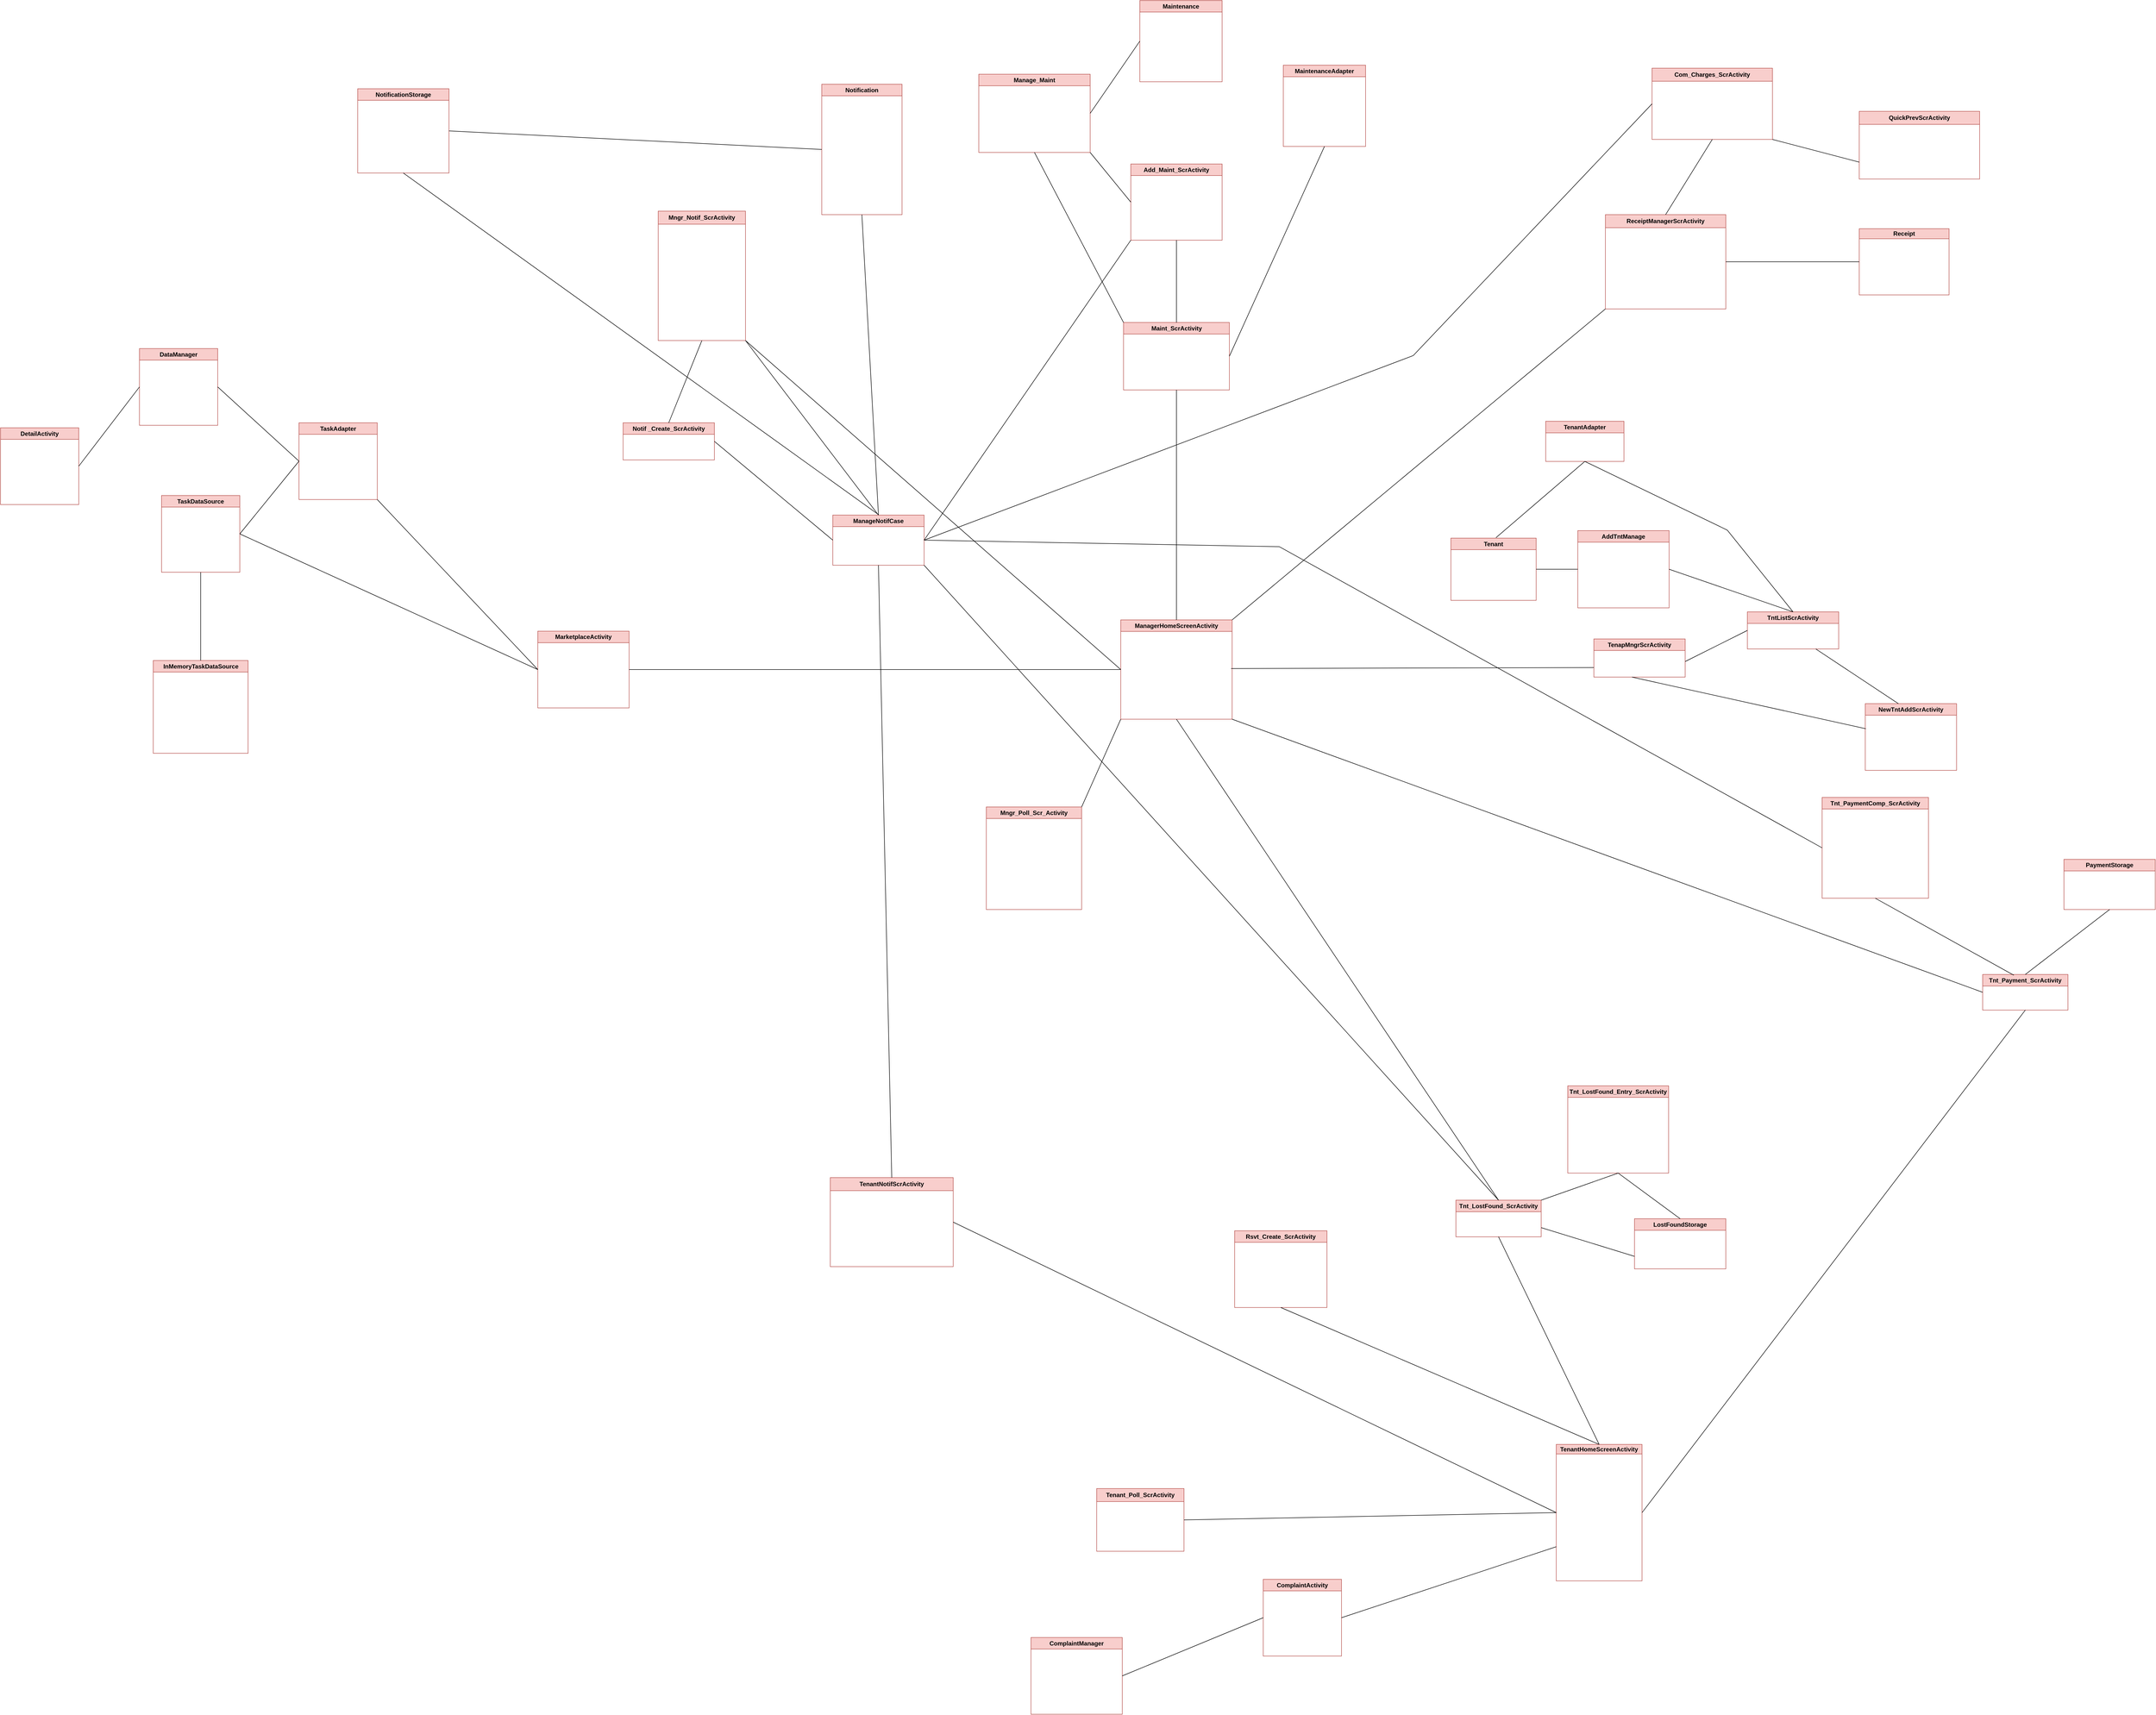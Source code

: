 <mxfile version="27.1.1">
  <diagram name="Page-1" id="aqvxyd7-O1CkS6ZY6KTF">
    <mxGraphModel dx="6286" dy="2994" grid="0" gridSize="10" guides="1" tooltips="1" connect="1" arrows="1" fold="1" page="0" pageScale="1" pageWidth="1169" pageHeight="827" math="0" shadow="0">
      <root>
        <mxCell id="0" />
        <mxCell id="1" parent="0" />
        <mxCell id="bxJik_AMvIZyw83LSy6p-10" value="&lt;b&gt;ManagerHomeScreenActivity&lt;/b&gt;" style="swimlane;whiteSpace=wrap;html=1;fillColor=#f8cecc;strokeColor=#b85450;startSize=23;" parent="1" vertex="1">
          <mxGeometry x="396" y="316" width="222" height="198" as="geometry" />
        </mxCell>
        <mxCell id="bxJik_AMvIZyw83LSy6p-19" value="TenapMngrScrActivity" style="swimlane;whiteSpace=wrap;html=1;fillColor=#f8cecc;strokeColor=#b85450;startSize=23;" parent="1" vertex="1">
          <mxGeometry x="1339" y="354" width="182" height="76" as="geometry" />
        </mxCell>
        <mxCell id="bxJik_AMvIZyw83LSy6p-22" value="" style="endArrow=none;html=1;rounded=0;entryX=0;entryY=0.75;entryDx=0;entryDy=0;exitX=1;exitY=0.5;exitDx=0;exitDy=0;" parent="1" target="bxJik_AMvIZyw83LSy6p-19" edge="1">
          <mxGeometry width="50" height="50" relative="1" as="geometry">
            <mxPoint x="616.0" y="413" as="sourcePoint" />
            <mxPoint x="897" y="352" as="targetPoint" />
          </mxGeometry>
        </mxCell>
        <mxCell id="bxJik_AMvIZyw83LSy6p-24" value="TntListScrActivity" style="swimlane;whiteSpace=wrap;html=1;fillColor=#f8cecc;strokeColor=#b85450;startSize=23;" parent="1" vertex="1">
          <mxGeometry x="1645" y="300" width="182" height="74" as="geometry" />
        </mxCell>
        <mxCell id="bxJik_AMvIZyw83LSy6p-27" value="AddTntManage" style="swimlane;whiteSpace=wrap;html=1;fillColor=#f8cecc;strokeColor=#b85450;startSize=23;" parent="1" vertex="1">
          <mxGeometry x="1307" y="138" width="182" height="154" as="geometry" />
        </mxCell>
        <mxCell id="bxJik_AMvIZyw83LSy6p-33" value="NewTntAddScrActivity" style="swimlane;whiteSpace=wrap;html=1;fillColor=#f8cecc;strokeColor=#b85450;startSize=23;" parent="1" vertex="1">
          <mxGeometry x="1880" y="483" width="182" height="133" as="geometry" />
        </mxCell>
        <mxCell id="bxJik_AMvIZyw83LSy6p-40" value="Tenant" style="swimlane;whiteSpace=wrap;html=1;startSize=23;fillColor=#f8cecc;strokeColor=#b85450;" parent="1" vertex="1">
          <mxGeometry x="1054" y="153" width="170" height="124" as="geometry">
            <mxRectangle x="200" y="320" width="120" height="30" as="alternateBounds" />
          </mxGeometry>
        </mxCell>
        <mxCell id="bxJik_AMvIZyw83LSy6p-60" value="Maint_ScrActivity" style="swimlane;whiteSpace=wrap;html=1;fillColor=#f8cecc;strokeColor=#b85450;startSize=23;" parent="1" vertex="1">
          <mxGeometry x="401.5" y="-277" width="211" height="134.5" as="geometry" />
        </mxCell>
        <mxCell id="bxJik_AMvIZyw83LSy6p-66" value="Add_Maint_ScrActivity" style="swimlane;whiteSpace=wrap;html=1;fillColor=#f8cecc;strokeColor=#b85450;startSize=23;" parent="1" vertex="1">
          <mxGeometry x="416" y="-593" width="182" height="152" as="geometry" />
        </mxCell>
        <mxCell id="bxJik_AMvIZyw83LSy6p-72" value="Notification" style="swimlane;whiteSpace=wrap;html=1;fillColor=#f8cecc;strokeColor=#b85450;" parent="1" vertex="1">
          <mxGeometry x="-200" y="-752" width="160" height="260" as="geometry" />
        </mxCell>
        <mxCell id="bxJik_AMvIZyw83LSy6p-81" value="Maintenance" style="swimlane;whiteSpace=wrap;html=1;fillColor=#f8cecc;strokeColor=#b85450;" parent="1" vertex="1">
          <mxGeometry x="434" y="-919" width="164" height="162" as="geometry" />
        </mxCell>
        <mxCell id="bxJik_AMvIZyw83LSy6p-90" value="Manage_Maint" style="swimlane;whiteSpace=wrap;html=1;fillColor=#f8cecc;strokeColor=#b85450;startSize=23;" parent="1" vertex="1">
          <mxGeometry x="113" y="-772" width="222" height="156" as="geometry" />
        </mxCell>
        <mxCell id="bxJik_AMvIZyw83LSy6p-106" value="&lt;b&gt;Mngr_Notif_ScrActivity&lt;/b&gt;" style="swimlane;fontStyle=0;childLayout=stackLayout;horizontal=1;startSize=26;fillColor=#f8cecc;horizontalStack=0;resizeParent=1;resizeParentMax=0;resizeLast=0;collapsible=1;marginBottom=0;whiteSpace=wrap;html=1;strokeColor=#b85450;" parent="1" vertex="1">
          <mxGeometry x="-526" y="-499" width="174" height="258" as="geometry" />
        </mxCell>
        <mxCell id="bxJik_AMvIZyw83LSy6p-115" value="&lt;span style=&quot;text-wrap-mode: nowrap;&quot;&gt;Notif _Create_ScrActivity&lt;/span&gt;" style="swimlane;whiteSpace=wrap;html=1;fillColor=#f8cecc;strokeColor=#b85450;startSize=23;" parent="1" vertex="1">
          <mxGeometry x="-596" y="-77" width="182" height="74" as="geometry" />
        </mxCell>
        <mxCell id="bxJik_AMvIZyw83LSy6p-121" value="ManageNotifCase" style="swimlane;whiteSpace=wrap;html=1;fillColor=#f8cecc;strokeColor=#b85450;startSize=23;" parent="1" vertex="1">
          <mxGeometry x="-178" y="107" width="182" height="100" as="geometry" />
        </mxCell>
        <mxCell id="bxJik_AMvIZyw83LSy6p-132" value="TenantHomeScreenActivity" style="swimlane;whiteSpace=wrap;html=1;startSize=19;fillColor=#f8cecc;strokeColor=#b85450;" parent="1" vertex="1">
          <mxGeometry x="1264" y="1960" width="171" height="272" as="geometry">
            <mxRectangle x="200" y="320" width="120" height="30" as="alternateBounds" />
          </mxGeometry>
        </mxCell>
        <mxCell id="bxJik_AMvIZyw83LSy6p-168" value="&lt;span style=&quot;font-weight: 700;&quot;&gt;ReceiptManagerScrActivity&lt;/span&gt;" style="swimlane;fontStyle=0;childLayout=stackLayout;horizontal=1;startSize=26;fillColor=#f8cecc;horizontalStack=0;resizeParent=1;resizeParentMax=0;resizeLast=0;collapsible=1;marginBottom=0;whiteSpace=wrap;html=1;strokeColor=#b85450;" parent="1" vertex="1">
          <mxGeometry x="1362" y="-492" width="240" height="188" as="geometry" />
        </mxCell>
        <mxCell id="bxJik_AMvIZyw83LSy6p-178" value="Receipt" style="swimlane;whiteSpace=wrap;html=1;startSize=20;fillColor=#f8cecc;strokeColor=#b85450;" parent="1" vertex="1">
          <mxGeometry x="1868" y="-464" width="179" height="132" as="geometry" />
        </mxCell>
        <mxCell id="bxJik_AMvIZyw83LSy6p-187" value="&lt;span style=&quot;font-weight: 700;&quot;&gt;QuickPrevScrActivity&lt;/span&gt;" style="swimlane;fontStyle=0;childLayout=stackLayout;horizontal=1;startSize=26;fillColor=#f8cecc;horizontalStack=0;resizeParent=1;resizeParentMax=0;resizeLast=0;collapsible=1;marginBottom=0;whiteSpace=wrap;html=1;strokeColor=#b85450;" parent="1" vertex="1">
          <mxGeometry x="1868" y="-698" width="240" height="135" as="geometry" />
        </mxCell>
        <mxCell id="bxJik_AMvIZyw83LSy6p-222" value="Mngr_Poll_Scr_Activity" style="swimlane;whiteSpace=wrap;html=1;fillColor=#f8cecc;strokeColor=#b85450;startSize=23;" parent="1" vertex="1">
          <mxGeometry x="128" y="689" width="190" height="204.5" as="geometry" />
        </mxCell>
        <mxCell id="bxJik_AMvIZyw83LSy6p-240" value="&lt;span style=&quot;font-weight: 700;&quot;&gt;Tenant_Poll_ScrActivity&lt;/span&gt;" style="swimlane;fontStyle=0;childLayout=stackLayout;horizontal=1;startSize=26;fillColor=#f8cecc;horizontalStack=0;resizeParent=1;resizeParentMax=0;resizeLast=0;collapsible=1;marginBottom=0;whiteSpace=wrap;html=1;strokeColor=#b85450;" parent="1" vertex="1">
          <mxGeometry x="348" y="2048" width="174" height="125" as="geometry" />
        </mxCell>
        <mxCell id="LjfHdc1YlkoJMl0Ztrk5-16" value="Tnt_Payment_ScrActivity" style="swimlane;whiteSpace=wrap;html=1;startSize=23;fillColor=#f8cecc;strokeColor=#b85450;" parent="1" vertex="1">
          <mxGeometry x="2114" y="1023" width="170" height="71" as="geometry">
            <mxRectangle x="200" y="320" width="120" height="30" as="alternateBounds" />
          </mxGeometry>
        </mxCell>
        <mxCell id="LjfHdc1YlkoJMl0Ztrk5-20" value="Tnt_PaymentComp_ScrActivity" style="swimlane;whiteSpace=wrap;html=1;startSize=23;fillColor=#f8cecc;strokeColor=#b85450;" parent="1" vertex="1">
          <mxGeometry x="1794" y="670" width="212" height="201" as="geometry">
            <mxRectangle x="200" y="320" width="120" height="30" as="alternateBounds" />
          </mxGeometry>
        </mxCell>
        <mxCell id="LjfHdc1YlkoJMl0Ztrk5-46" value="LostFoundStorage" style="swimlane;whiteSpace=wrap;html=1;fillColor=#f8cecc;strokeColor=#b85450;startSize=23;" parent="1" vertex="1">
          <mxGeometry x="1420" y="1510" width="182" height="100" as="geometry" />
        </mxCell>
        <mxCell id="LjfHdc1YlkoJMl0Ztrk5-50" value="Tnt_LostFound_ScrActivity" style="swimlane;whiteSpace=wrap;html=1;startSize=23;fillColor=#f8cecc;strokeColor=#b85450;" parent="1" vertex="1">
          <mxGeometry x="1064" y="1473" width="170" height="73" as="geometry">
            <mxRectangle x="200" y="320" width="120" height="30" as="alternateBounds" />
          </mxGeometry>
        </mxCell>
        <mxCell id="LjfHdc1YlkoJMl0Ztrk5-58" value="Tnt_LostFound_Entry_ScrActivity" style="swimlane;whiteSpace=wrap;html=1;startSize=23;fillColor=#f8cecc;strokeColor=#b85450;" parent="1" vertex="1">
          <mxGeometry x="1287" y="1245" width="201" height="174" as="geometry">
            <mxRectangle x="200" y="320" width="120" height="30" as="alternateBounds" />
          </mxGeometry>
        </mxCell>
        <mxCell id="LjfHdc1YlkoJMl0Ztrk5-65" value="&lt;span style=&quot;font-weight: 700;&quot;&gt;TenantNotifScrActivity&lt;/span&gt;" style="swimlane;fontStyle=0;childLayout=stackLayout;horizontal=1;startSize=26;fillColor=#f8cecc;horizontalStack=0;resizeParent=1;resizeParentMax=0;resizeLast=0;collapsible=1;marginBottom=0;whiteSpace=wrap;html=1;strokeColor=#b85450;" parent="1" vertex="1">
          <mxGeometry x="-183" y="1428" width="245" height="177.5" as="geometry" />
        </mxCell>
        <mxCell id="NVW0uVliGqmmICWcTdfu-1" value="MarketplaceActivity" style="swimlane;whiteSpace=wrap;html=1;fillColor=#f8cecc;strokeColor=#b85450;startSize=23;" parent="1" vertex="1">
          <mxGeometry x="-766" y="338.5" width="182" height="153" as="geometry" />
        </mxCell>
        <mxCell id="NVW0uVliGqmmICWcTdfu-38" value="ComplaintManager" style="swimlane;whiteSpace=wrap;html=1;fillColor=#f8cecc;strokeColor=#b85450;startSize=23;" parent="1" vertex="1">
          <mxGeometry x="217" y="2345" width="182" height="153" as="geometry" />
        </mxCell>
        <mxCell id="NVW0uVliGqmmICWcTdfu-45" value="ComplaintActivity" style="swimlane;whiteSpace=wrap;html=1;fillColor=#f8cecc;strokeColor=#b85450;startSize=23;" parent="1" vertex="1">
          <mxGeometry x="680" y="2229" width="156" height="153" as="geometry" />
        </mxCell>
        <mxCell id="gV6kvEUwYLSd840_cWbj-10" value="DataManager" style="swimlane;whiteSpace=wrap;html=1;fillColor=#f8cecc;strokeColor=#b85450;startSize=23;" vertex="1" parent="1">
          <mxGeometry x="-1560" y="-225" width="156" height="153" as="geometry" />
        </mxCell>
        <mxCell id="gV6kvEUwYLSd840_cWbj-11" value="DetailActivity" style="swimlane;whiteSpace=wrap;html=1;fillColor=#f8cecc;strokeColor=#b85450;startSize=23;" vertex="1" parent="1">
          <mxGeometry x="-1837" y="-67" width="156" height="153" as="geometry" />
        </mxCell>
        <mxCell id="gV6kvEUwYLSd840_cWbj-12" value="InMemoryTaskDataSource" style="swimlane;whiteSpace=wrap;html=1;fillColor=#f8cecc;strokeColor=#b85450;startSize=23;" vertex="1" parent="1">
          <mxGeometry x="-1532.5" y="397" width="189" height="185" as="geometry" />
        </mxCell>
        <mxCell id="gV6kvEUwYLSd840_cWbj-14" value="MaintenanceAdapter" style="swimlane;whiteSpace=wrap;html=1;fillColor=#f8cecc;strokeColor=#b85450;" vertex="1" parent="1">
          <mxGeometry x="720" y="-790" width="164" height="162" as="geometry" />
        </mxCell>
        <mxCell id="gV6kvEUwYLSd840_cWbj-16" value="NotificationStorage" style="swimlane;whiteSpace=wrap;html=1;fillColor=#f8cecc;strokeColor=#b85450;startSize=23;" vertex="1" parent="1">
          <mxGeometry x="-1125" y="-743" width="182" height="168" as="geometry" />
        </mxCell>
        <mxCell id="gV6kvEUwYLSd840_cWbj-17" value="PaymentStorage" style="swimlane;whiteSpace=wrap;html=1;fillColor=#f8cecc;strokeColor=#b85450;startSize=23;" vertex="1" parent="1">
          <mxGeometry x="2276" y="793.5" width="182" height="100" as="geometry" />
        </mxCell>
        <mxCell id="gV6kvEUwYLSd840_cWbj-18" value="TaskAdapter" style="swimlane;whiteSpace=wrap;html=1;fillColor=#f8cecc;strokeColor=#b85450;startSize=23;" vertex="1" parent="1">
          <mxGeometry x="-1242" y="-77" width="156" height="153" as="geometry" />
        </mxCell>
        <mxCell id="gV6kvEUwYLSd840_cWbj-20" value="TaskDataSource" style="swimlane;whiteSpace=wrap;html=1;fillColor=#f8cecc;strokeColor=#b85450;startSize=23;" vertex="1" parent="1">
          <mxGeometry x="-1516" y="68" width="156" height="153" as="geometry" />
        </mxCell>
        <mxCell id="gV6kvEUwYLSd840_cWbj-21" value="TenantAdapter" style="swimlane;whiteSpace=wrap;html=1;fillColor=#f8cecc;strokeColor=#b85450;startSize=23;" vertex="1" parent="1">
          <mxGeometry x="1243" y="-80" width="156" height="80" as="geometry" />
        </mxCell>
        <mxCell id="gV6kvEUwYLSd840_cWbj-30" value="&lt;span style=&quot;font-weight: 700;&quot;&gt;Com_Charges_ScrActivity&lt;/span&gt;" style="swimlane;fontStyle=0;childLayout=stackLayout;horizontal=1;startSize=26;fillColor=#f8cecc;horizontalStack=0;resizeParent=1;resizeParentMax=0;resizeLast=0;collapsible=1;marginBottom=0;whiteSpace=wrap;html=1;strokeColor=#b85450;" vertex="1" parent="1">
          <mxGeometry x="1455" y="-784" width="240" height="142" as="geometry" />
        </mxCell>
        <mxCell id="gV6kvEUwYLSd840_cWbj-32" value="" style="endArrow=none;html=1;rounded=0;entryX=0;entryY=0.5;entryDx=0;entryDy=0;" edge="1" parent="1" target="bxJik_AMvIZyw83LSy6p-24">
          <mxGeometry width="50" height="50" relative="1" as="geometry">
            <mxPoint x="1521" y="399" as="sourcePoint" />
            <mxPoint x="1662" y="399" as="targetPoint" />
          </mxGeometry>
        </mxCell>
        <mxCell id="gV6kvEUwYLSd840_cWbj-34" value="" style="endArrow=none;html=1;rounded=0;" edge="1" parent="1">
          <mxGeometry width="50" height="50" relative="1" as="geometry">
            <mxPoint x="1415" y="430" as="sourcePoint" />
            <mxPoint x="1881" y="533" as="targetPoint" />
          </mxGeometry>
        </mxCell>
        <mxCell id="gV6kvEUwYLSd840_cWbj-35" value="" style="endArrow=none;html=1;rounded=0;entryX=0.75;entryY=1;entryDx=0;entryDy=0;" edge="1" parent="1" target="bxJik_AMvIZyw83LSy6p-24">
          <mxGeometry width="50" height="50" relative="1" as="geometry">
            <mxPoint x="1946" y="483" as="sourcePoint" />
            <mxPoint x="2070" y="421" as="targetPoint" />
          </mxGeometry>
        </mxCell>
        <mxCell id="gV6kvEUwYLSd840_cWbj-38" value="" style="endArrow=none;html=1;rounded=0;entryX=0;entryY=0.5;entryDx=0;entryDy=0;exitX=1;exitY=0.5;exitDx=0;exitDy=0;" edge="1" parent="1" source="bxJik_AMvIZyw83LSy6p-40" target="bxJik_AMvIZyw83LSy6p-27">
          <mxGeometry width="50" height="50" relative="1" as="geometry">
            <mxPoint x="1131" y="212" as="sourcePoint" />
            <mxPoint x="1259" y="162" as="targetPoint" />
          </mxGeometry>
        </mxCell>
        <mxCell id="gV6kvEUwYLSd840_cWbj-39" value="" style="endArrow=none;html=1;rounded=0;entryX=0.5;entryY=0;entryDx=0;entryDy=0;exitX=1;exitY=0.5;exitDx=0;exitDy=0;" edge="1" parent="1" source="bxJik_AMvIZyw83LSy6p-27" target="bxJik_AMvIZyw83LSy6p-24">
          <mxGeometry width="50" height="50" relative="1" as="geometry">
            <mxPoint x="1523" y="289" as="sourcePoint" />
            <mxPoint x="1692" y="289" as="targetPoint" />
          </mxGeometry>
        </mxCell>
        <mxCell id="gV6kvEUwYLSd840_cWbj-40" value="" style="endArrow=none;html=1;rounded=0;entryX=0.5;entryY=1;entryDx=0;entryDy=0;exitX=0.5;exitY=0;exitDx=0;exitDy=0;" edge="1" parent="1" source="LjfHdc1YlkoJMl0Ztrk5-50" target="bxJik_AMvIZyw83LSy6p-10">
          <mxGeometry width="50" height="50" relative="1" as="geometry">
            <mxPoint x="655" y="663" as="sourcePoint" />
            <mxPoint x="936.0" y="602" as="targetPoint" />
          </mxGeometry>
        </mxCell>
        <mxCell id="gV6kvEUwYLSd840_cWbj-41" value="" style="endArrow=none;html=1;rounded=0;entryX=0.5;entryY=1;entryDx=0;entryDy=0;exitX=1;exitY=0;exitDx=0;exitDy=0;" edge="1" parent="1" source="LjfHdc1YlkoJMl0Ztrk5-50" target="LjfHdc1YlkoJMl0Ztrk5-58">
          <mxGeometry width="50" height="50" relative="1" as="geometry">
            <mxPoint x="1478" y="1981" as="sourcePoint" />
            <mxPoint x="1206" y="1435" as="targetPoint" />
          </mxGeometry>
        </mxCell>
        <mxCell id="gV6kvEUwYLSd840_cWbj-42" value="" style="endArrow=none;html=1;rounded=0;entryX=0.5;entryY=1;entryDx=0;entryDy=0;exitX=0.5;exitY=0;exitDx=0;exitDy=0;" edge="1" parent="1" source="LjfHdc1YlkoJMl0Ztrk5-46" target="LjfHdc1YlkoJMl0Ztrk5-58">
          <mxGeometry width="50" height="50" relative="1" as="geometry">
            <mxPoint x="1371" y="1518" as="sourcePoint" />
            <mxPoint x="1525" y="1464" as="targetPoint" />
          </mxGeometry>
        </mxCell>
        <mxCell id="gV6kvEUwYLSd840_cWbj-43" value="" style="endArrow=none;html=1;rounded=0;entryX=0;entryY=0.75;entryDx=0;entryDy=0;exitX=1;exitY=0.75;exitDx=0;exitDy=0;" edge="1" parent="1" source="LjfHdc1YlkoJMl0Ztrk5-50" target="LjfHdc1YlkoJMl0Ztrk5-46">
          <mxGeometry width="50" height="50" relative="1" as="geometry">
            <mxPoint x="1296" y="1604" as="sourcePoint" />
            <mxPoint x="1450" y="1550" as="targetPoint" />
          </mxGeometry>
        </mxCell>
        <mxCell id="gV6kvEUwYLSd840_cWbj-45" value="" style="endArrow=none;html=1;rounded=0;entryX=0.5;entryY=1;entryDx=0;entryDy=0;exitX=0.5;exitY=0;exitDx=0;exitDy=0;" edge="1" parent="1" source="bxJik_AMvIZyw83LSy6p-10" target="bxJik_AMvIZyw83LSy6p-60">
          <mxGeometry width="50" height="50" relative="1" as="geometry">
            <mxPoint x="-214" y="-18" as="sourcePoint" />
            <mxPoint x="67.0" y="-79" as="targetPoint" />
          </mxGeometry>
        </mxCell>
        <mxCell id="gV6kvEUwYLSd840_cWbj-46" value="" style="endArrow=none;html=1;rounded=0;entryX=0.5;entryY=1;entryDx=0;entryDy=0;exitX=0.5;exitY=0;exitDx=0;exitDy=0;" edge="1" parent="1" source="bxJik_AMvIZyw83LSy6p-60" target="bxJik_AMvIZyw83LSy6p-66">
          <mxGeometry width="50" height="50" relative="1" as="geometry">
            <mxPoint x="528" y="-262" as="sourcePoint" />
            <mxPoint x="809.0" y="-323" as="targetPoint" />
          </mxGeometry>
        </mxCell>
        <mxCell id="gV6kvEUwYLSd840_cWbj-49" value="" style="endArrow=none;html=1;rounded=0;entryX=0;entryY=0.5;entryDx=0;entryDy=0;exitX=1;exitY=0.5;exitDx=0;exitDy=0;" edge="1" parent="1" source="bxJik_AMvIZyw83LSy6p-90" target="bxJik_AMvIZyw83LSy6p-81">
          <mxGeometry width="50" height="50" relative="1" as="geometry">
            <mxPoint x="58" y="-837" as="sourcePoint" />
            <mxPoint x="339.0" y="-898" as="targetPoint" />
          </mxGeometry>
        </mxCell>
        <mxCell id="gV6kvEUwYLSd840_cWbj-50" value="" style="endArrow=none;html=1;rounded=0;entryX=0.5;entryY=1;entryDx=0;entryDy=0;exitX=1;exitY=0.5;exitDx=0;exitDy=0;" edge="1" parent="1" source="bxJik_AMvIZyw83LSy6p-60" target="gV6kvEUwYLSd840_cWbj-14">
          <mxGeometry width="50" height="50" relative="1" as="geometry">
            <mxPoint x="662" y="-319" as="sourcePoint" />
            <mxPoint x="761" y="-463" as="targetPoint" />
          </mxGeometry>
        </mxCell>
        <mxCell id="gV6kvEUwYLSd840_cWbj-51" value="" style="endArrow=none;html=1;rounded=0;entryX=0.5;entryY=1;entryDx=0;entryDy=0;exitX=0;exitY=0;exitDx=0;exitDy=0;" edge="1" parent="1" source="bxJik_AMvIZyw83LSy6p-60" target="bxJik_AMvIZyw83LSy6p-90">
          <mxGeometry width="50" height="50" relative="1" as="geometry">
            <mxPoint x="478" y="-381" as="sourcePoint" />
            <mxPoint x="577" y="-525" as="targetPoint" />
          </mxGeometry>
        </mxCell>
        <mxCell id="gV6kvEUwYLSd840_cWbj-52" value="" style="endArrow=none;html=1;rounded=0;entryX=1;entryY=1;entryDx=0;entryDy=0;exitX=0;exitY=0.5;exitDx=0;exitDy=0;" edge="1" parent="1" source="bxJik_AMvIZyw83LSy6p-66" target="bxJik_AMvIZyw83LSy6p-90">
          <mxGeometry width="50" height="50" relative="1" as="geometry">
            <mxPoint x="373" y="-594" as="sourcePoint" />
            <mxPoint x="472" y="-738" as="targetPoint" />
          </mxGeometry>
        </mxCell>
        <mxCell id="gV6kvEUwYLSd840_cWbj-54" value="" style="endArrow=none;html=1;rounded=0;entryX=0;entryY=0.5;entryDx=0;entryDy=0;exitX=1;exitY=0.5;exitDx=0;exitDy=0;" edge="1" parent="1" source="NVW0uVliGqmmICWcTdfu-1" target="bxJik_AMvIZyw83LSy6p-10">
          <mxGeometry width="50" height="50" relative="1" as="geometry">
            <mxPoint x="-163" y="300" as="sourcePoint" />
            <mxPoint x="118.0" y="239" as="targetPoint" />
          </mxGeometry>
        </mxCell>
        <mxCell id="gV6kvEUwYLSd840_cWbj-55" value="" style="endArrow=none;html=1;rounded=0;entryX=1;entryY=1;entryDx=0;entryDy=0;exitX=0;exitY=0.5;exitDx=0;exitDy=0;" edge="1" parent="1" source="NVW0uVliGqmmICWcTdfu-1" target="gV6kvEUwYLSd840_cWbj-18">
          <mxGeometry width="50" height="50" relative="1" as="geometry">
            <mxPoint x="-629" y="368" as="sourcePoint" />
            <mxPoint x="-348.0" y="307" as="targetPoint" />
          </mxGeometry>
        </mxCell>
        <mxCell id="gV6kvEUwYLSd840_cWbj-57" value="" style="endArrow=none;html=1;rounded=0;entryX=1;entryY=0.5;entryDx=0;entryDy=0;exitX=0;exitY=0.5;exitDx=0;exitDy=0;" edge="1" parent="1" source="NVW0uVliGqmmICWcTdfu-1" target="gV6kvEUwYLSd840_cWbj-20">
          <mxGeometry width="50" height="50" relative="1" as="geometry">
            <mxPoint x="-767" y="453" as="sourcePoint" />
            <mxPoint x="-1007" y="153" as="targetPoint" />
          </mxGeometry>
        </mxCell>
        <mxCell id="gV6kvEUwYLSd840_cWbj-58" value="" style="endArrow=none;html=1;rounded=0;entryX=0;entryY=0.5;entryDx=0;entryDy=0;exitX=1;exitY=0.5;exitDx=0;exitDy=0;" edge="1" parent="1" source="gV6kvEUwYLSd840_cWbj-20" target="gV6kvEUwYLSd840_cWbj-18">
          <mxGeometry width="50" height="50" relative="1" as="geometry">
            <mxPoint x="-1360" y="118" as="sourcePoint" />
            <mxPoint x="-1079.0" y="57" as="targetPoint" />
          </mxGeometry>
        </mxCell>
        <mxCell id="gV6kvEUwYLSd840_cWbj-59" value="" style="endArrow=none;html=1;rounded=0;exitX=0.5;exitY=0;exitDx=0;exitDy=0;entryX=0.5;entryY=1;entryDx=0;entryDy=0;" edge="1" parent="1" source="gV6kvEUwYLSd840_cWbj-12" target="gV6kvEUwYLSd840_cWbj-20">
          <mxGeometry width="50" height="50" relative="1" as="geometry">
            <mxPoint x="-856" y="364.5" as="sourcePoint" />
            <mxPoint x="-1409" y="267" as="targetPoint" />
          </mxGeometry>
        </mxCell>
        <mxCell id="gV6kvEUwYLSd840_cWbj-60" value="" style="endArrow=none;html=1;rounded=0;entryX=0;entryY=1;entryDx=0;entryDy=0;exitX=1;exitY=0;exitDx=0;exitDy=0;" edge="1" parent="1" source="bxJik_AMvIZyw83LSy6p-222" target="bxJik_AMvIZyw83LSy6p-10">
          <mxGeometry width="50" height="50" relative="1" as="geometry">
            <mxPoint x="137" y="463" as="sourcePoint" />
            <mxPoint x="1117" y="463" as="targetPoint" />
          </mxGeometry>
        </mxCell>
        <mxCell id="gV6kvEUwYLSd840_cWbj-64" value="" style="endArrow=none;html=1;rounded=0;entryX=0;entryY=0.5;entryDx=0;entryDy=0;exitX=1;exitY=1;exitDx=0;exitDy=0;" edge="1" parent="1" source="bxJik_AMvIZyw83LSy6p-10" target="LjfHdc1YlkoJMl0Ztrk5-16">
          <mxGeometry width="50" height="50" relative="1" as="geometry">
            <mxPoint x="1203" y="733" as="sourcePoint" />
            <mxPoint x="1926.0" y="731" as="targetPoint" />
          </mxGeometry>
        </mxCell>
        <mxCell id="gV6kvEUwYLSd840_cWbj-65" value="" style="endArrow=none;html=1;rounded=0;entryX=0.5;entryY=1;entryDx=0;entryDy=0;exitX=0.5;exitY=0;exitDx=0;exitDy=0;" edge="1" parent="1" source="LjfHdc1YlkoJMl0Ztrk5-16" target="gV6kvEUwYLSd840_cWbj-17">
          <mxGeometry width="50" height="50" relative="1" as="geometry">
            <mxPoint x="2535" y="1160" as="sourcePoint" />
            <mxPoint x="2371" y="1051" as="targetPoint" />
          </mxGeometry>
        </mxCell>
        <mxCell id="gV6kvEUwYLSd840_cWbj-66" value="" style="endArrow=none;html=1;rounded=0;entryX=0.5;entryY=1;entryDx=0;entryDy=0;exitX=0.365;exitY=0.02;exitDx=0;exitDy=0;exitPerimeter=0;" edge="1" parent="1" source="LjfHdc1YlkoJMl0Ztrk5-16" target="LjfHdc1YlkoJMl0Ztrk5-20">
          <mxGeometry width="50" height="50" relative="1" as="geometry">
            <mxPoint x="2537" y="1228" as="sourcePoint" />
            <mxPoint x="2705" y="1099" as="targetPoint" />
          </mxGeometry>
        </mxCell>
        <mxCell id="gV6kvEUwYLSd840_cWbj-67" value="" style="endArrow=none;html=1;rounded=0;exitX=1;exitY=0;exitDx=0;exitDy=0;entryX=0;entryY=1;entryDx=0;entryDy=0;" edge="1" parent="1" source="bxJik_AMvIZyw83LSy6p-10" target="bxJik_AMvIZyw83LSy6p-168">
          <mxGeometry width="50" height="50" relative="1" as="geometry">
            <mxPoint x="637" y="631" as="sourcePoint" />
            <mxPoint x="1288" y="-118" as="targetPoint" />
          </mxGeometry>
        </mxCell>
        <mxCell id="gV6kvEUwYLSd840_cWbj-68" value="" style="endArrow=none;html=1;rounded=0;entryX=1;entryY=0.5;entryDx=0;entryDy=0;exitX=0;exitY=0.5;exitDx=0;exitDy=0;" edge="1" parent="1" source="bxJik_AMvIZyw83LSy6p-178" target="bxJik_AMvIZyw83LSy6p-168">
          <mxGeometry width="50" height="50" relative="1" as="geometry">
            <mxPoint x="1793" y="-346" as="sourcePoint" />
            <mxPoint x="1712" y="-445" as="targetPoint" />
          </mxGeometry>
        </mxCell>
        <mxCell id="gV6kvEUwYLSd840_cWbj-69" value="" style="endArrow=none;html=1;rounded=0;entryX=0.5;entryY=0;entryDx=0;entryDy=0;exitX=0.5;exitY=1;exitDx=0;exitDy=0;" edge="1" parent="1" source="gV6kvEUwYLSd840_cWbj-30" target="bxJik_AMvIZyw83LSy6p-168">
          <mxGeometry width="50" height="50" relative="1" as="geometry">
            <mxPoint x="2017" y="-553" as="sourcePoint" />
            <mxPoint x="1751" y="-553" as="targetPoint" />
          </mxGeometry>
        </mxCell>
        <mxCell id="gV6kvEUwYLSd840_cWbj-70" value="" style="endArrow=none;html=1;rounded=0;entryX=1;entryY=1;entryDx=0;entryDy=0;exitX=0;exitY=0.75;exitDx=0;exitDy=0;" edge="1" parent="1" source="bxJik_AMvIZyw83LSy6p-187" target="gV6kvEUwYLSd840_cWbj-30">
          <mxGeometry width="50" height="50" relative="1" as="geometry">
            <mxPoint x="1869" y="-631" as="sourcePoint" />
            <mxPoint x="1603" y="-560" as="targetPoint" />
          </mxGeometry>
        </mxCell>
        <mxCell id="gV6kvEUwYLSd840_cWbj-73" value="" style="endArrow=none;html=1;rounded=0;entryX=0;entryY=0.5;entryDx=0;entryDy=0;exitX=1;exitY=1;exitDx=0;exitDy=0;" edge="1" parent="1" source="bxJik_AMvIZyw83LSy6p-106" target="bxJik_AMvIZyw83LSy6p-10">
          <mxGeometry width="50" height="50" relative="1" as="geometry">
            <mxPoint x="-738" y="120" as="sourcePoint" />
            <mxPoint x="242" y="120" as="targetPoint" />
          </mxGeometry>
        </mxCell>
        <mxCell id="gV6kvEUwYLSd840_cWbj-74" value="" style="endArrow=none;html=1;rounded=0;entryX=0.5;entryY=0;entryDx=0;entryDy=0;exitX=1;exitY=1;exitDx=0;exitDy=0;" edge="1" parent="1" source="bxJik_AMvIZyw83LSy6p-106" target="bxJik_AMvIZyw83LSy6p-121">
          <mxGeometry width="50" height="50" relative="1" as="geometry">
            <mxPoint x="196" y="-194" as="sourcePoint" />
            <mxPoint x="753" y="328" as="targetPoint" />
          </mxGeometry>
        </mxCell>
        <mxCell id="gV6kvEUwYLSd840_cWbj-75" value="" style="endArrow=none;html=1;rounded=0;entryX=0.5;entryY=0;entryDx=0;entryDy=0;exitX=0.5;exitY=1;exitDx=0;exitDy=0;" edge="1" parent="1" source="bxJik_AMvIZyw83LSy6p-106" target="bxJik_AMvIZyw83LSy6p-115">
          <mxGeometry width="50" height="50" relative="1" as="geometry">
            <mxPoint x="77" y="-344" as="sourcePoint" />
            <mxPoint x="-4" y="-443" as="targetPoint" />
          </mxGeometry>
        </mxCell>
        <mxCell id="gV6kvEUwYLSd840_cWbj-76" value="" style="endArrow=none;html=1;rounded=0;entryX=1;entryY=0.5;entryDx=0;entryDy=0;exitX=0;exitY=0.5;exitDx=0;exitDy=0;" edge="1" parent="1" source="bxJik_AMvIZyw83LSy6p-121" target="bxJik_AMvIZyw83LSy6p-115">
          <mxGeometry width="50" height="50" relative="1" as="geometry">
            <mxPoint x="-139" y="41" as="sourcePoint" />
            <mxPoint x="-156" y="216" as="targetPoint" />
          </mxGeometry>
        </mxCell>
        <mxCell id="gV6kvEUwYLSd840_cWbj-77" value="" style="endArrow=none;html=1;rounded=0;exitX=0.5;exitY=1;exitDx=0;exitDy=0;entryX=0.5;entryY=0;entryDx=0;entryDy=0;" edge="1" parent="1" source="bxJik_AMvIZyw83LSy6p-72" target="bxJik_AMvIZyw83LSy6p-121">
          <mxGeometry width="50" height="50" relative="1" as="geometry">
            <mxPoint x="-198" y="-23" as="sourcePoint" />
            <mxPoint x="346" y="85" as="targetPoint" />
          </mxGeometry>
        </mxCell>
        <mxCell id="gV6kvEUwYLSd840_cWbj-78" value="" style="endArrow=none;html=1;rounded=0;exitX=0.5;exitY=1;exitDx=0;exitDy=0;" edge="1" parent="1" source="gV6kvEUwYLSd840_cWbj-16">
          <mxGeometry width="50" height="50" relative="1" as="geometry">
            <mxPoint x="-704.0" y="-878" as="sourcePoint" />
            <mxPoint x="-87" y="106" as="targetPoint" />
          </mxGeometry>
        </mxCell>
        <mxCell id="gV6kvEUwYLSd840_cWbj-79" value="" style="endArrow=none;html=1;rounded=0;entryX=1;entryY=0.5;entryDx=0;entryDy=0;exitX=0;exitY=0.5;exitDx=0;exitDy=0;" edge="1" parent="1" source="bxJik_AMvIZyw83LSy6p-72" target="gV6kvEUwYLSd840_cWbj-16">
          <mxGeometry width="50" height="50" relative="1" as="geometry">
            <mxPoint x="213" y="-364" as="sourcePoint" />
            <mxPoint x="132" y="-463" as="targetPoint" />
          </mxGeometry>
        </mxCell>
        <mxCell id="gV6kvEUwYLSd840_cWbj-80" value="" style="endArrow=none;html=1;rounded=0;entryX=1;entryY=1;entryDx=0;entryDy=0;exitX=0.5;exitY=0;exitDx=0;exitDy=0;" edge="1" parent="1" source="LjfHdc1YlkoJMl0Ztrk5-50" target="bxJik_AMvIZyw83LSy6p-121">
          <mxGeometry width="50" height="50" relative="1" as="geometry">
            <mxPoint x="322" y="545" as="sourcePoint" />
            <mxPoint x="2" y="206" as="targetPoint" />
          </mxGeometry>
        </mxCell>
        <mxCell id="gV6kvEUwYLSd840_cWbj-82" value="" style="endArrow=none;html=1;rounded=0;exitX=0;exitY=1;exitDx=0;exitDy=0;entryX=1;entryY=0.5;entryDx=0;entryDy=0;" edge="1" parent="1" source="bxJik_AMvIZyw83LSy6p-66" target="bxJik_AMvIZyw83LSy6p-121">
          <mxGeometry width="50" height="50" relative="1" as="geometry">
            <mxPoint x="-9" y="-79" as="sourcePoint" />
            <mxPoint x="26" y="517" as="targetPoint" />
          </mxGeometry>
        </mxCell>
        <mxCell id="gV6kvEUwYLSd840_cWbj-83" value="" style="endArrow=none;html=1;rounded=0;exitX=1;exitY=0.5;exitDx=0;exitDy=0;entryX=0;entryY=0.5;entryDx=0;entryDy=0;" edge="1" parent="1" source="bxJik_AMvIZyw83LSy6p-121" target="LjfHdc1YlkoJMl0Ztrk5-20">
          <mxGeometry width="50" height="50" relative="1" as="geometry">
            <mxPoint x="762" y="811" as="sourcePoint" />
            <mxPoint x="1506" y="191" as="targetPoint" />
            <Array as="points">
              <mxPoint x="712" y="170" />
            </Array>
          </mxGeometry>
        </mxCell>
        <mxCell id="gV6kvEUwYLSd840_cWbj-84" value="" style="endArrow=none;html=1;rounded=0;exitX=1;exitY=0.5;exitDx=0;exitDy=0;entryX=0;entryY=0.5;entryDx=0;entryDy=0;" edge="1" parent="1" source="bxJik_AMvIZyw83LSy6p-121" target="gV6kvEUwYLSd840_cWbj-30">
          <mxGeometry width="50" height="50" relative="1" as="geometry">
            <mxPoint x="499" y="-17" as="sourcePoint" />
            <mxPoint x="1354" y="-697" as="targetPoint" />
            <Array as="points">
              <mxPoint x="979" y="-211" />
            </Array>
          </mxGeometry>
        </mxCell>
        <mxCell id="gV6kvEUwYLSd840_cWbj-86" value="" style="endArrow=none;html=1;rounded=0;entryX=0.5;entryY=1;entryDx=0;entryDy=0;exitX=0.5;exitY=0;exitDx=0;exitDy=0;" edge="1" parent="1" source="bxJik_AMvIZyw83LSy6p-132" target="LjfHdc1YlkoJMl0Ztrk5-50">
          <mxGeometry width="50" height="50" relative="1" as="geometry">
            <mxPoint x="769" y="1612" as="sourcePoint" />
            <mxPoint x="1490" y="1802" as="targetPoint" />
          </mxGeometry>
        </mxCell>
        <mxCell id="gV6kvEUwYLSd840_cWbj-88" value="Rsvt_Create_ScrActivity" style="swimlane;whiteSpace=wrap;html=1;fillColor=#f8cecc;strokeColor=#b85450;startSize=23;" vertex="1" parent="1">
          <mxGeometry x="623" y="1534" width="184" height="153" as="geometry" />
        </mxCell>
        <mxCell id="gV6kvEUwYLSd840_cWbj-89" value="" style="endArrow=none;html=1;rounded=0;entryX=0.5;entryY=1;entryDx=0;entryDy=0;exitX=0.5;exitY=0;exitDx=0;exitDy=0;" edge="1" parent="1" source="bxJik_AMvIZyw83LSy6p-132" target="gV6kvEUwYLSd840_cWbj-88">
          <mxGeometry width="50" height="50" relative="1" as="geometry">
            <mxPoint x="741" y="1472" as="sourcePoint" />
            <mxPoint x="1115" y="1581" as="targetPoint" />
          </mxGeometry>
        </mxCell>
        <mxCell id="gV6kvEUwYLSd840_cWbj-90" value="" style="endArrow=none;html=1;rounded=0;entryX=1;entryY=0.5;entryDx=0;entryDy=0;exitX=0;exitY=0.5;exitDx=0;exitDy=0;" edge="1" parent="1" source="bxJik_AMvIZyw83LSy6p-132" target="bxJik_AMvIZyw83LSy6p-240">
          <mxGeometry width="50" height="50" relative="1" as="geometry">
            <mxPoint x="782" y="1589" as="sourcePoint" />
            <mxPoint x="660" y="1439" as="targetPoint" />
          </mxGeometry>
        </mxCell>
        <mxCell id="gV6kvEUwYLSd840_cWbj-91" value="" style="endArrow=none;html=1;rounded=0;entryX=0.5;entryY=1;entryDx=0;entryDy=0;exitX=1;exitY=0.5;exitDx=0;exitDy=0;" edge="1" parent="1" source="bxJik_AMvIZyw83LSy6p-132" target="LjfHdc1YlkoJMl0Ztrk5-16">
          <mxGeometry width="50" height="50" relative="1" as="geometry">
            <mxPoint x="2506" y="2068" as="sourcePoint" />
            <mxPoint x="1871" y="1795" as="targetPoint" />
          </mxGeometry>
        </mxCell>
        <mxCell id="gV6kvEUwYLSd840_cWbj-92" value="" style="endArrow=none;html=1;rounded=0;entryX=1;entryY=0.5;entryDx=0;entryDy=0;exitX=0;exitY=0.75;exitDx=0;exitDy=0;" edge="1" parent="1" source="bxJik_AMvIZyw83LSy6p-132" target="NVW0uVliGqmmICWcTdfu-45">
          <mxGeometry width="50" height="50" relative="1" as="geometry">
            <mxPoint x="1833" y="2303" as="sourcePoint" />
            <mxPoint x="1054" y="2246" as="targetPoint" />
          </mxGeometry>
        </mxCell>
        <mxCell id="gV6kvEUwYLSd840_cWbj-93" value="" style="endArrow=none;html=1;rounded=0;entryX=1;entryY=0.5;entryDx=0;entryDy=0;exitX=0;exitY=0.5;exitDx=0;exitDy=0;" edge="1" parent="1" source="bxJik_AMvIZyw83LSy6p-132" target="LjfHdc1YlkoJMl0Ztrk5-65">
          <mxGeometry width="50" height="50" relative="1" as="geometry">
            <mxPoint x="1261" y="2024" as="sourcePoint" />
            <mxPoint x="826" y="2069" as="targetPoint" />
          </mxGeometry>
        </mxCell>
        <mxCell id="gV6kvEUwYLSd840_cWbj-94" value="" style="endArrow=none;html=1;rounded=0;entryX=0.5;entryY=1;entryDx=0;entryDy=0;exitX=0.5;exitY=0;exitDx=0;exitDy=0;" edge="1" parent="1" source="LjfHdc1YlkoJMl0Ztrk5-65" target="bxJik_AMvIZyw83LSy6p-121">
          <mxGeometry width="50" height="50" relative="1" as="geometry">
            <mxPoint x="-12" y="360" as="sourcePoint" />
            <mxPoint x="-248" y="163" as="targetPoint" />
          </mxGeometry>
        </mxCell>
        <mxCell id="gV6kvEUwYLSd840_cWbj-96" value="" style="endArrow=none;html=1;rounded=0;entryX=0;entryY=0.5;entryDx=0;entryDy=0;exitX=1;exitY=0.5;exitDx=0;exitDy=0;" edge="1" parent="1" source="NVW0uVliGqmmICWcTdfu-38" target="NVW0uVliGqmmICWcTdfu-45">
          <mxGeometry width="50" height="50" relative="1" as="geometry">
            <mxPoint x="1092" y="2547" as="sourcePoint" />
            <mxPoint x="856" y="2350" as="targetPoint" />
          </mxGeometry>
        </mxCell>
        <mxCell id="gV6kvEUwYLSd840_cWbj-97" value="" style="endArrow=none;html=1;rounded=0;entryX=0;entryY=0.5;entryDx=0;entryDy=0;exitX=1;exitY=0.5;exitDx=0;exitDy=0;" edge="1" parent="1" source="gV6kvEUwYLSd840_cWbj-10" target="gV6kvEUwYLSd840_cWbj-18">
          <mxGeometry width="50" height="50" relative="1" as="geometry">
            <mxPoint x="-1280" y="188" as="sourcePoint" />
            <mxPoint x="-1162" y="43" as="targetPoint" />
          </mxGeometry>
        </mxCell>
        <mxCell id="gV6kvEUwYLSd840_cWbj-98" value="" style="endArrow=none;html=1;rounded=0;entryX=0;entryY=0.5;entryDx=0;entryDy=0;exitX=1;exitY=0.5;exitDx=0;exitDy=0;" edge="1" parent="1" source="gV6kvEUwYLSd840_cWbj-11" target="gV6kvEUwYLSd840_cWbj-10">
          <mxGeometry width="50" height="50" relative="1" as="geometry">
            <mxPoint x="-1377" y="-116" as="sourcePoint" />
            <mxPoint x="-1215" y="32" as="targetPoint" />
          </mxGeometry>
        </mxCell>
        <mxCell id="gV6kvEUwYLSd840_cWbj-99" value="" style="endArrow=none;html=1;rounded=0;entryX=0.5;entryY=1;entryDx=0;entryDy=0;" edge="1" parent="1" target="gV6kvEUwYLSd840_cWbj-21">
          <mxGeometry width="50" height="50" relative="1" as="geometry">
            <mxPoint x="1144" y="152" as="sourcePoint" />
            <mxPoint x="1375" y="124" as="targetPoint" />
          </mxGeometry>
        </mxCell>
        <mxCell id="gV6kvEUwYLSd840_cWbj-100" value="" style="endArrow=none;html=1;rounded=0;entryX=0.5;entryY=1;entryDx=0;entryDy=0;exitX=0.5;exitY=0;exitDx=0;exitDy=0;" edge="1" parent="1" source="bxJik_AMvIZyw83LSy6p-24" target="gV6kvEUwYLSd840_cWbj-21">
          <mxGeometry width="50" height="50" relative="1" as="geometry">
            <mxPoint x="1735" y="298" as="sourcePoint" />
            <mxPoint x="1570" y="58" as="targetPoint" />
            <Array as="points">
              <mxPoint x="1605" y="137" />
            </Array>
          </mxGeometry>
        </mxCell>
      </root>
    </mxGraphModel>
  </diagram>
</mxfile>
